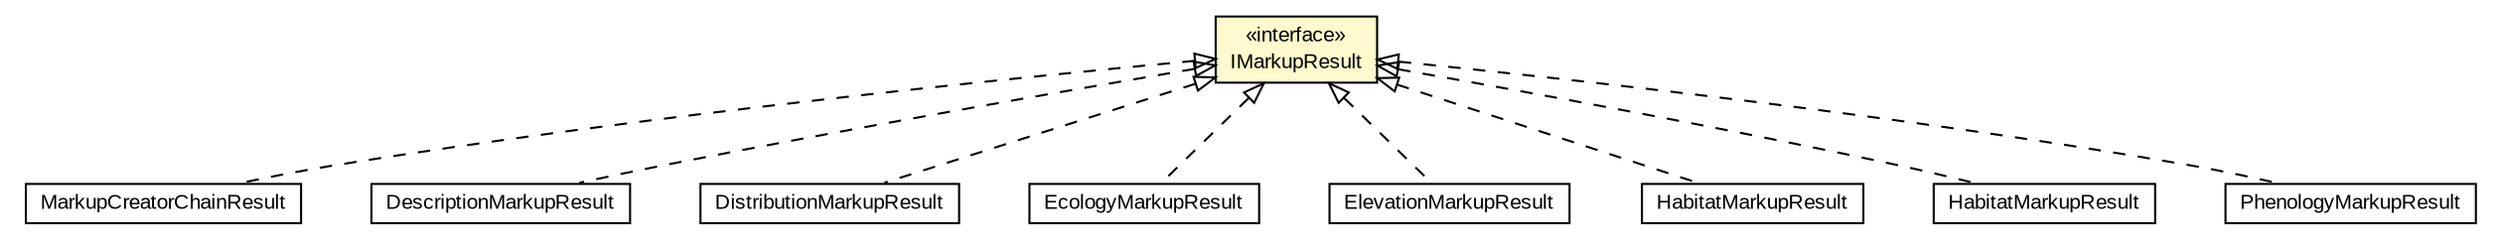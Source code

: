#!/usr/local/bin/dot
#
# Class diagram 
# Generated by UMLGraph version R5_6-24-gf6e263 (http://www.umlgraph.org/)
#

digraph G {
	edge [fontname="arial",fontsize=10,labelfontname="arial",labelfontsize=10];
	node [fontname="arial",fontsize=10,shape=plaintext];
	nodesep=0.25;
	ranksep=0.5;
	// edu.arizona.biosemantics.semanticmarkup.markup.MarkupCreatorChainResult
	c83686 [label=<<table title="edu.arizona.biosemantics.semanticmarkup.markup.MarkupCreatorChainResult" border="0" cellborder="1" cellspacing="0" cellpadding="2" port="p" href="./MarkupCreatorChainResult.html">
		<tr><td><table border="0" cellspacing="0" cellpadding="1">
<tr><td align="center" balign="center"> MarkupCreatorChainResult </td></tr>
		</table></td></tr>
		</table>>, URL="./MarkupCreatorChainResult.html", fontname="arial", fontcolor="black", fontsize=10.0];
	// edu.arizona.biosemantics.semanticmarkup.markup.IMarkupResult
	c83689 [label=<<table title="edu.arizona.biosemantics.semanticmarkup.markup.IMarkupResult" border="0" cellborder="1" cellspacing="0" cellpadding="2" port="p" bgcolor="lemonChiffon" href="./IMarkupResult.html">
		<tr><td><table border="0" cellspacing="0" cellpadding="1">
<tr><td align="center" balign="center"> &#171;interface&#187; </td></tr>
<tr><td align="center" balign="center"> IMarkupResult </td></tr>
		</table></td></tr>
		</table>>, URL="./IMarkupResult.html", fontname="arial", fontcolor="black", fontsize=10.0];
	// edu.arizona.biosemantics.semanticmarkup.markupelement.description.markup.DescriptionMarkupResult
	c83781 [label=<<table title="edu.arizona.biosemantics.semanticmarkup.markupelement.description.markup.DescriptionMarkupResult" border="0" cellborder="1" cellspacing="0" cellpadding="2" port="p" href="../markupelement/description/markup/DescriptionMarkupResult.html">
		<tr><td><table border="0" cellspacing="0" cellpadding="1">
<tr><td align="center" balign="center"> DescriptionMarkupResult </td></tr>
		</table></td></tr>
		</table>>, URL="../markupelement/description/markup/DescriptionMarkupResult.html", fontname="arial", fontcolor="black", fontsize=10.0];
	// edu.arizona.biosemantics.semanticmarkup.markupelement.distribution.markup.DistributionMarkupResult
	c83829 [label=<<table title="edu.arizona.biosemantics.semanticmarkup.markupelement.distribution.markup.DistributionMarkupResult" border="0" cellborder="1" cellspacing="0" cellpadding="2" port="p" href="../markupelement/distribution/markup/DistributionMarkupResult.html">
		<tr><td><table border="0" cellspacing="0" cellpadding="1">
<tr><td align="center" balign="center"> DistributionMarkupResult </td></tr>
		</table></td></tr>
		</table>>, URL="../markupelement/distribution/markup/DistributionMarkupResult.html", fontname="arial", fontcolor="black", fontsize=10.0];
	// edu.arizona.biosemantics.semanticmarkup.markupelement.ecology.markup.EcologyMarkupResult
	c83842 [label=<<table title="edu.arizona.biosemantics.semanticmarkup.markupelement.ecology.markup.EcologyMarkupResult" border="0" cellborder="1" cellspacing="0" cellpadding="2" port="p" href="../markupelement/ecology/markup/EcologyMarkupResult.html">
		<tr><td><table border="0" cellspacing="0" cellpadding="1">
<tr><td align="center" balign="center"> EcologyMarkupResult </td></tr>
		</table></td></tr>
		</table>>, URL="../markupelement/ecology/markup/EcologyMarkupResult.html", fontname="arial", fontcolor="black", fontsize=10.0];
	// edu.arizona.biosemantics.semanticmarkup.markupelement.elevation.markup.ElevationMarkupResult
	c83856 [label=<<table title="edu.arizona.biosemantics.semanticmarkup.markupelement.elevation.markup.ElevationMarkupResult" border="0" cellborder="1" cellspacing="0" cellpadding="2" port="p" href="../markupelement/elevation/markup/ElevationMarkupResult.html">
		<tr><td><table border="0" cellspacing="0" cellpadding="1">
<tr><td align="center" balign="center"> ElevationMarkupResult </td></tr>
		</table></td></tr>
		</table>>, URL="../markupelement/elevation/markup/ElevationMarkupResult.html", fontname="arial", fontcolor="black", fontsize=10.0];
	// edu.arizona.biosemantics.semanticmarkup.markupelement.habitat.markup.HabitatMarkupResult
	c83872 [label=<<table title="edu.arizona.biosemantics.semanticmarkup.markupelement.habitat.markup.HabitatMarkupResult" border="0" cellborder="1" cellspacing="0" cellpadding="2" port="p" href="../markupelement/habitat/markup/HabitatMarkupResult.html">
		<tr><td><table border="0" cellspacing="0" cellpadding="1">
<tr><td align="center" balign="center"> HabitatMarkupResult </td></tr>
		</table></td></tr>
		</table>>, URL="../markupelement/habitat/markup/HabitatMarkupResult.html", fontname="arial", fontcolor="black", fontsize=10.0];
	// edu.arizona.biosemantics.semanticmarkup.markupelement.habitatDescr.markup.HabitatMarkupResult
	c83884 [label=<<table title="edu.arizona.biosemantics.semanticmarkup.markupelement.habitatDescr.markup.HabitatMarkupResult" border="0" cellborder="1" cellspacing="0" cellpadding="2" port="p" href="../markupelement/habitatDescr/markup/HabitatMarkupResult.html">
		<tr><td><table border="0" cellspacing="0" cellpadding="1">
<tr><td align="center" balign="center"> HabitatMarkupResult </td></tr>
		</table></td></tr>
		</table>>, URL="../markupelement/habitatDescr/markup/HabitatMarkupResult.html", fontname="arial", fontcolor="black", fontsize=10.0];
	// edu.arizona.biosemantics.semanticmarkup.markupelement.phenology.markup.PhenologyMarkupResult
	c83898 [label=<<table title="edu.arizona.biosemantics.semanticmarkup.markupelement.phenology.markup.PhenologyMarkupResult" border="0" cellborder="1" cellspacing="0" cellpadding="2" port="p" href="../markupelement/phenology/markup/PhenologyMarkupResult.html">
		<tr><td><table border="0" cellspacing="0" cellpadding="1">
<tr><td align="center" balign="center"> PhenologyMarkupResult </td></tr>
		</table></td></tr>
		</table>>, URL="../markupelement/phenology/markup/PhenologyMarkupResult.html", fontname="arial", fontcolor="black", fontsize=10.0];
	//edu.arizona.biosemantics.semanticmarkup.markup.MarkupCreatorChainResult implements edu.arizona.biosemantics.semanticmarkup.markup.IMarkupResult
	c83689:p -> c83686:p [dir=back,arrowtail=empty,style=dashed];
	//edu.arizona.biosemantics.semanticmarkup.markupelement.description.markup.DescriptionMarkupResult implements edu.arizona.biosemantics.semanticmarkup.markup.IMarkupResult
	c83689:p -> c83781:p [dir=back,arrowtail=empty,style=dashed];
	//edu.arizona.biosemantics.semanticmarkup.markupelement.distribution.markup.DistributionMarkupResult implements edu.arizona.biosemantics.semanticmarkup.markup.IMarkupResult
	c83689:p -> c83829:p [dir=back,arrowtail=empty,style=dashed];
	//edu.arizona.biosemantics.semanticmarkup.markupelement.ecology.markup.EcologyMarkupResult implements edu.arizona.biosemantics.semanticmarkup.markup.IMarkupResult
	c83689:p -> c83842:p [dir=back,arrowtail=empty,style=dashed];
	//edu.arizona.biosemantics.semanticmarkup.markupelement.elevation.markup.ElevationMarkupResult implements edu.arizona.biosemantics.semanticmarkup.markup.IMarkupResult
	c83689:p -> c83856:p [dir=back,arrowtail=empty,style=dashed];
	//edu.arizona.biosemantics.semanticmarkup.markupelement.habitat.markup.HabitatMarkupResult implements edu.arizona.biosemantics.semanticmarkup.markup.IMarkupResult
	c83689:p -> c83872:p [dir=back,arrowtail=empty,style=dashed];
	//edu.arizona.biosemantics.semanticmarkup.markupelement.habitatDescr.markup.HabitatMarkupResult implements edu.arizona.biosemantics.semanticmarkup.markup.IMarkupResult
	c83689:p -> c83884:p [dir=back,arrowtail=empty,style=dashed];
	//edu.arizona.biosemantics.semanticmarkup.markupelement.phenology.markup.PhenologyMarkupResult implements edu.arizona.biosemantics.semanticmarkup.markup.IMarkupResult
	c83689:p -> c83898:p [dir=back,arrowtail=empty,style=dashed];
}

